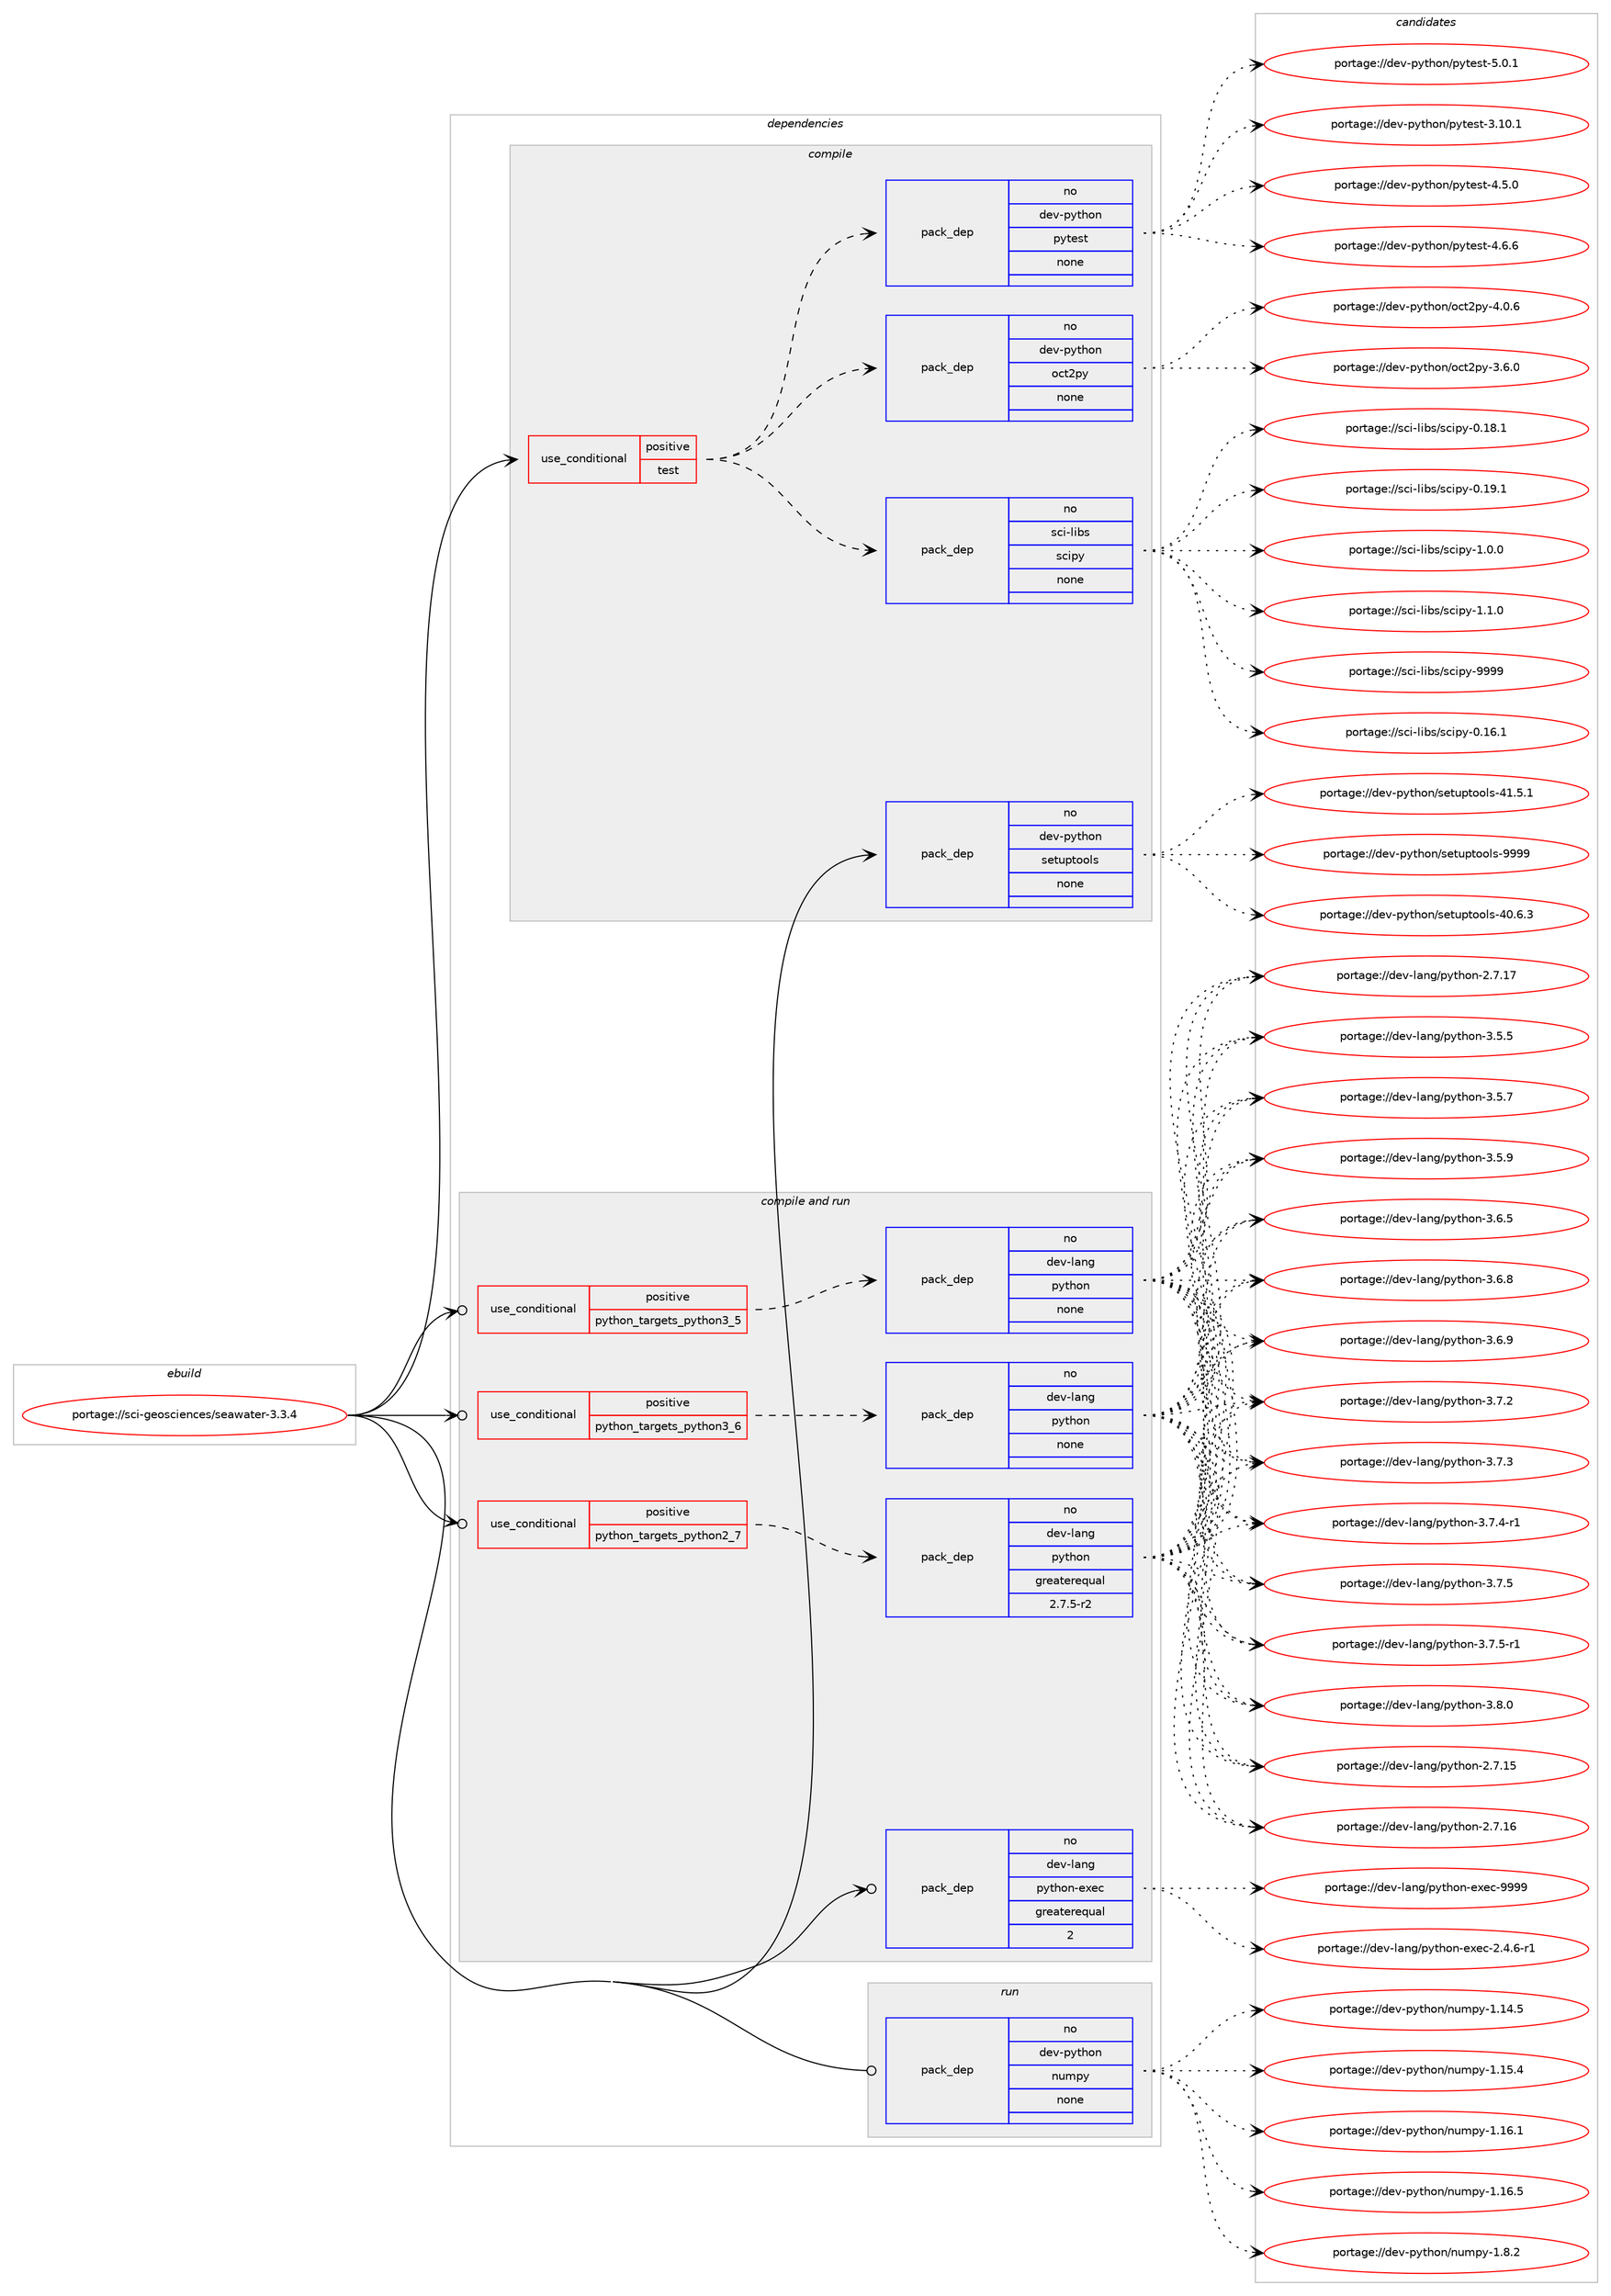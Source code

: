 digraph prolog {

# *************
# Graph options
# *************

newrank=true;
concentrate=true;
compound=true;
graph [rankdir=LR,fontname=Helvetica,fontsize=10,ranksep=1.5];#, ranksep=2.5, nodesep=0.2];
edge  [arrowhead=vee];
node  [fontname=Helvetica,fontsize=10];

# **********
# The ebuild
# **********

subgraph cluster_leftcol {
color=gray;
rank=same;
label=<<i>ebuild</i>>;
id [label="portage://sci-geosciences/seawater-3.3.4", color=red, width=4, href="../sci-geosciences/seawater-3.3.4.svg"];
}

# ****************
# The dependencies
# ****************

subgraph cluster_midcol {
color=gray;
label=<<i>dependencies</i>>;
subgraph cluster_compile {
fillcolor="#eeeeee";
style=filled;
label=<<i>compile</i>>;
subgraph cond96020 {
dependency388269 [label=<<TABLE BORDER="0" CELLBORDER="1" CELLSPACING="0" CELLPADDING="4"><TR><TD ROWSPAN="3" CELLPADDING="10">use_conditional</TD></TR><TR><TD>positive</TD></TR><TR><TD>test</TD></TR></TABLE>>, shape=none, color=red];
subgraph pack285668 {
dependency388270 [label=<<TABLE BORDER="0" CELLBORDER="1" CELLSPACING="0" CELLPADDING="4" WIDTH="220"><TR><TD ROWSPAN="6" CELLPADDING="30">pack_dep</TD></TR><TR><TD WIDTH="110">no</TD></TR><TR><TD>dev-python</TD></TR><TR><TD>oct2py</TD></TR><TR><TD>none</TD></TR><TR><TD></TD></TR></TABLE>>, shape=none, color=blue];
}
dependency388269:e -> dependency388270:w [weight=20,style="dashed",arrowhead="vee"];
subgraph pack285669 {
dependency388271 [label=<<TABLE BORDER="0" CELLBORDER="1" CELLSPACING="0" CELLPADDING="4" WIDTH="220"><TR><TD ROWSPAN="6" CELLPADDING="30">pack_dep</TD></TR><TR><TD WIDTH="110">no</TD></TR><TR><TD>dev-python</TD></TR><TR><TD>pytest</TD></TR><TR><TD>none</TD></TR><TR><TD></TD></TR></TABLE>>, shape=none, color=blue];
}
dependency388269:e -> dependency388271:w [weight=20,style="dashed",arrowhead="vee"];
subgraph pack285670 {
dependency388272 [label=<<TABLE BORDER="0" CELLBORDER="1" CELLSPACING="0" CELLPADDING="4" WIDTH="220"><TR><TD ROWSPAN="6" CELLPADDING="30">pack_dep</TD></TR><TR><TD WIDTH="110">no</TD></TR><TR><TD>sci-libs</TD></TR><TR><TD>scipy</TD></TR><TR><TD>none</TD></TR><TR><TD></TD></TR></TABLE>>, shape=none, color=blue];
}
dependency388269:e -> dependency388272:w [weight=20,style="dashed",arrowhead="vee"];
}
id:e -> dependency388269:w [weight=20,style="solid",arrowhead="vee"];
subgraph pack285671 {
dependency388273 [label=<<TABLE BORDER="0" CELLBORDER="1" CELLSPACING="0" CELLPADDING="4" WIDTH="220"><TR><TD ROWSPAN="6" CELLPADDING="30">pack_dep</TD></TR><TR><TD WIDTH="110">no</TD></TR><TR><TD>dev-python</TD></TR><TR><TD>setuptools</TD></TR><TR><TD>none</TD></TR><TR><TD></TD></TR></TABLE>>, shape=none, color=blue];
}
id:e -> dependency388273:w [weight=20,style="solid",arrowhead="vee"];
}
subgraph cluster_compileandrun {
fillcolor="#eeeeee";
style=filled;
label=<<i>compile and run</i>>;
subgraph cond96021 {
dependency388274 [label=<<TABLE BORDER="0" CELLBORDER="1" CELLSPACING="0" CELLPADDING="4"><TR><TD ROWSPAN="3" CELLPADDING="10">use_conditional</TD></TR><TR><TD>positive</TD></TR><TR><TD>python_targets_python2_7</TD></TR></TABLE>>, shape=none, color=red];
subgraph pack285672 {
dependency388275 [label=<<TABLE BORDER="0" CELLBORDER="1" CELLSPACING="0" CELLPADDING="4" WIDTH="220"><TR><TD ROWSPAN="6" CELLPADDING="30">pack_dep</TD></TR><TR><TD WIDTH="110">no</TD></TR><TR><TD>dev-lang</TD></TR><TR><TD>python</TD></TR><TR><TD>greaterequal</TD></TR><TR><TD>2.7.5-r2</TD></TR></TABLE>>, shape=none, color=blue];
}
dependency388274:e -> dependency388275:w [weight=20,style="dashed",arrowhead="vee"];
}
id:e -> dependency388274:w [weight=20,style="solid",arrowhead="odotvee"];
subgraph cond96022 {
dependency388276 [label=<<TABLE BORDER="0" CELLBORDER="1" CELLSPACING="0" CELLPADDING="4"><TR><TD ROWSPAN="3" CELLPADDING="10">use_conditional</TD></TR><TR><TD>positive</TD></TR><TR><TD>python_targets_python3_5</TD></TR></TABLE>>, shape=none, color=red];
subgraph pack285673 {
dependency388277 [label=<<TABLE BORDER="0" CELLBORDER="1" CELLSPACING="0" CELLPADDING="4" WIDTH="220"><TR><TD ROWSPAN="6" CELLPADDING="30">pack_dep</TD></TR><TR><TD WIDTH="110">no</TD></TR><TR><TD>dev-lang</TD></TR><TR><TD>python</TD></TR><TR><TD>none</TD></TR><TR><TD></TD></TR></TABLE>>, shape=none, color=blue];
}
dependency388276:e -> dependency388277:w [weight=20,style="dashed",arrowhead="vee"];
}
id:e -> dependency388276:w [weight=20,style="solid",arrowhead="odotvee"];
subgraph cond96023 {
dependency388278 [label=<<TABLE BORDER="0" CELLBORDER="1" CELLSPACING="0" CELLPADDING="4"><TR><TD ROWSPAN="3" CELLPADDING="10">use_conditional</TD></TR><TR><TD>positive</TD></TR><TR><TD>python_targets_python3_6</TD></TR></TABLE>>, shape=none, color=red];
subgraph pack285674 {
dependency388279 [label=<<TABLE BORDER="0" CELLBORDER="1" CELLSPACING="0" CELLPADDING="4" WIDTH="220"><TR><TD ROWSPAN="6" CELLPADDING="30">pack_dep</TD></TR><TR><TD WIDTH="110">no</TD></TR><TR><TD>dev-lang</TD></TR><TR><TD>python</TD></TR><TR><TD>none</TD></TR><TR><TD></TD></TR></TABLE>>, shape=none, color=blue];
}
dependency388278:e -> dependency388279:w [weight=20,style="dashed",arrowhead="vee"];
}
id:e -> dependency388278:w [weight=20,style="solid",arrowhead="odotvee"];
subgraph pack285675 {
dependency388280 [label=<<TABLE BORDER="0" CELLBORDER="1" CELLSPACING="0" CELLPADDING="4" WIDTH="220"><TR><TD ROWSPAN="6" CELLPADDING="30">pack_dep</TD></TR><TR><TD WIDTH="110">no</TD></TR><TR><TD>dev-lang</TD></TR><TR><TD>python-exec</TD></TR><TR><TD>greaterequal</TD></TR><TR><TD>2</TD></TR></TABLE>>, shape=none, color=blue];
}
id:e -> dependency388280:w [weight=20,style="solid",arrowhead="odotvee"];
}
subgraph cluster_run {
fillcolor="#eeeeee";
style=filled;
label=<<i>run</i>>;
subgraph pack285676 {
dependency388281 [label=<<TABLE BORDER="0" CELLBORDER="1" CELLSPACING="0" CELLPADDING="4" WIDTH="220"><TR><TD ROWSPAN="6" CELLPADDING="30">pack_dep</TD></TR><TR><TD WIDTH="110">no</TD></TR><TR><TD>dev-python</TD></TR><TR><TD>numpy</TD></TR><TR><TD>none</TD></TR><TR><TD></TD></TR></TABLE>>, shape=none, color=blue];
}
id:e -> dependency388281:w [weight=20,style="solid",arrowhead="odot"];
}
}

# **************
# The candidates
# **************

subgraph cluster_choices {
rank=same;
color=gray;
label=<<i>candidates</i>>;

subgraph choice285668 {
color=black;
nodesep=1;
choiceportage10010111845112121116104111110471119911650112121455146544648 [label="portage://dev-python/oct2py-3.6.0", color=red, width=4,href="../dev-python/oct2py-3.6.0.svg"];
choiceportage10010111845112121116104111110471119911650112121455246484654 [label="portage://dev-python/oct2py-4.0.6", color=red, width=4,href="../dev-python/oct2py-4.0.6.svg"];
dependency388270:e -> choiceportage10010111845112121116104111110471119911650112121455146544648:w [style=dotted,weight="100"];
dependency388270:e -> choiceportage10010111845112121116104111110471119911650112121455246484654:w [style=dotted,weight="100"];
}
subgraph choice285669 {
color=black;
nodesep=1;
choiceportage100101118451121211161041111104711212111610111511645514649484649 [label="portage://dev-python/pytest-3.10.1", color=red, width=4,href="../dev-python/pytest-3.10.1.svg"];
choiceportage1001011184511212111610411111047112121116101115116455246534648 [label="portage://dev-python/pytest-4.5.0", color=red, width=4,href="../dev-python/pytest-4.5.0.svg"];
choiceportage1001011184511212111610411111047112121116101115116455246544654 [label="portage://dev-python/pytest-4.6.6", color=red, width=4,href="../dev-python/pytest-4.6.6.svg"];
choiceportage1001011184511212111610411111047112121116101115116455346484649 [label="portage://dev-python/pytest-5.0.1", color=red, width=4,href="../dev-python/pytest-5.0.1.svg"];
dependency388271:e -> choiceportage100101118451121211161041111104711212111610111511645514649484649:w [style=dotted,weight="100"];
dependency388271:e -> choiceportage1001011184511212111610411111047112121116101115116455246534648:w [style=dotted,weight="100"];
dependency388271:e -> choiceportage1001011184511212111610411111047112121116101115116455246544654:w [style=dotted,weight="100"];
dependency388271:e -> choiceportage1001011184511212111610411111047112121116101115116455346484649:w [style=dotted,weight="100"];
}
subgraph choice285670 {
color=black;
nodesep=1;
choiceportage115991054510810598115471159910511212145484649544649 [label="portage://sci-libs/scipy-0.16.1", color=red, width=4,href="../sci-libs/scipy-0.16.1.svg"];
choiceportage115991054510810598115471159910511212145484649564649 [label="portage://sci-libs/scipy-0.18.1", color=red, width=4,href="../sci-libs/scipy-0.18.1.svg"];
choiceportage115991054510810598115471159910511212145484649574649 [label="portage://sci-libs/scipy-0.19.1", color=red, width=4,href="../sci-libs/scipy-0.19.1.svg"];
choiceportage1159910545108105981154711599105112121454946484648 [label="portage://sci-libs/scipy-1.0.0", color=red, width=4,href="../sci-libs/scipy-1.0.0.svg"];
choiceportage1159910545108105981154711599105112121454946494648 [label="portage://sci-libs/scipy-1.1.0", color=red, width=4,href="../sci-libs/scipy-1.1.0.svg"];
choiceportage11599105451081059811547115991051121214557575757 [label="portage://sci-libs/scipy-9999", color=red, width=4,href="../sci-libs/scipy-9999.svg"];
dependency388272:e -> choiceportage115991054510810598115471159910511212145484649544649:w [style=dotted,weight="100"];
dependency388272:e -> choiceportage115991054510810598115471159910511212145484649564649:w [style=dotted,weight="100"];
dependency388272:e -> choiceportage115991054510810598115471159910511212145484649574649:w [style=dotted,weight="100"];
dependency388272:e -> choiceportage1159910545108105981154711599105112121454946484648:w [style=dotted,weight="100"];
dependency388272:e -> choiceportage1159910545108105981154711599105112121454946494648:w [style=dotted,weight="100"];
dependency388272:e -> choiceportage11599105451081059811547115991051121214557575757:w [style=dotted,weight="100"];
}
subgraph choice285671 {
color=black;
nodesep=1;
choiceportage100101118451121211161041111104711510111611711211611111110811545524846544651 [label="portage://dev-python/setuptools-40.6.3", color=red, width=4,href="../dev-python/setuptools-40.6.3.svg"];
choiceportage100101118451121211161041111104711510111611711211611111110811545524946534649 [label="portage://dev-python/setuptools-41.5.1", color=red, width=4,href="../dev-python/setuptools-41.5.1.svg"];
choiceportage10010111845112121116104111110471151011161171121161111111081154557575757 [label="portage://dev-python/setuptools-9999", color=red, width=4,href="../dev-python/setuptools-9999.svg"];
dependency388273:e -> choiceportage100101118451121211161041111104711510111611711211611111110811545524846544651:w [style=dotted,weight="100"];
dependency388273:e -> choiceportage100101118451121211161041111104711510111611711211611111110811545524946534649:w [style=dotted,weight="100"];
dependency388273:e -> choiceportage10010111845112121116104111110471151011161171121161111111081154557575757:w [style=dotted,weight="100"];
}
subgraph choice285672 {
color=black;
nodesep=1;
choiceportage10010111845108971101034711212111610411111045504655464953 [label="portage://dev-lang/python-2.7.15", color=red, width=4,href="../dev-lang/python-2.7.15.svg"];
choiceportage10010111845108971101034711212111610411111045504655464954 [label="portage://dev-lang/python-2.7.16", color=red, width=4,href="../dev-lang/python-2.7.16.svg"];
choiceportage10010111845108971101034711212111610411111045504655464955 [label="portage://dev-lang/python-2.7.17", color=red, width=4,href="../dev-lang/python-2.7.17.svg"];
choiceportage100101118451089711010347112121116104111110455146534653 [label="portage://dev-lang/python-3.5.5", color=red, width=4,href="../dev-lang/python-3.5.5.svg"];
choiceportage100101118451089711010347112121116104111110455146534655 [label="portage://dev-lang/python-3.5.7", color=red, width=4,href="../dev-lang/python-3.5.7.svg"];
choiceportage100101118451089711010347112121116104111110455146534657 [label="portage://dev-lang/python-3.5.9", color=red, width=4,href="../dev-lang/python-3.5.9.svg"];
choiceportage100101118451089711010347112121116104111110455146544653 [label="portage://dev-lang/python-3.6.5", color=red, width=4,href="../dev-lang/python-3.6.5.svg"];
choiceportage100101118451089711010347112121116104111110455146544656 [label="portage://dev-lang/python-3.6.8", color=red, width=4,href="../dev-lang/python-3.6.8.svg"];
choiceportage100101118451089711010347112121116104111110455146544657 [label="portage://dev-lang/python-3.6.9", color=red, width=4,href="../dev-lang/python-3.6.9.svg"];
choiceportage100101118451089711010347112121116104111110455146554650 [label="portage://dev-lang/python-3.7.2", color=red, width=4,href="../dev-lang/python-3.7.2.svg"];
choiceportage100101118451089711010347112121116104111110455146554651 [label="portage://dev-lang/python-3.7.3", color=red, width=4,href="../dev-lang/python-3.7.3.svg"];
choiceportage1001011184510897110103471121211161041111104551465546524511449 [label="portage://dev-lang/python-3.7.4-r1", color=red, width=4,href="../dev-lang/python-3.7.4-r1.svg"];
choiceportage100101118451089711010347112121116104111110455146554653 [label="portage://dev-lang/python-3.7.5", color=red, width=4,href="../dev-lang/python-3.7.5.svg"];
choiceportage1001011184510897110103471121211161041111104551465546534511449 [label="portage://dev-lang/python-3.7.5-r1", color=red, width=4,href="../dev-lang/python-3.7.5-r1.svg"];
choiceportage100101118451089711010347112121116104111110455146564648 [label="portage://dev-lang/python-3.8.0", color=red, width=4,href="../dev-lang/python-3.8.0.svg"];
dependency388275:e -> choiceportage10010111845108971101034711212111610411111045504655464953:w [style=dotted,weight="100"];
dependency388275:e -> choiceportage10010111845108971101034711212111610411111045504655464954:w [style=dotted,weight="100"];
dependency388275:e -> choiceportage10010111845108971101034711212111610411111045504655464955:w [style=dotted,weight="100"];
dependency388275:e -> choiceportage100101118451089711010347112121116104111110455146534653:w [style=dotted,weight="100"];
dependency388275:e -> choiceportage100101118451089711010347112121116104111110455146534655:w [style=dotted,weight="100"];
dependency388275:e -> choiceportage100101118451089711010347112121116104111110455146534657:w [style=dotted,weight="100"];
dependency388275:e -> choiceportage100101118451089711010347112121116104111110455146544653:w [style=dotted,weight="100"];
dependency388275:e -> choiceportage100101118451089711010347112121116104111110455146544656:w [style=dotted,weight="100"];
dependency388275:e -> choiceportage100101118451089711010347112121116104111110455146544657:w [style=dotted,weight="100"];
dependency388275:e -> choiceportage100101118451089711010347112121116104111110455146554650:w [style=dotted,weight="100"];
dependency388275:e -> choiceportage100101118451089711010347112121116104111110455146554651:w [style=dotted,weight="100"];
dependency388275:e -> choiceportage1001011184510897110103471121211161041111104551465546524511449:w [style=dotted,weight="100"];
dependency388275:e -> choiceportage100101118451089711010347112121116104111110455146554653:w [style=dotted,weight="100"];
dependency388275:e -> choiceportage1001011184510897110103471121211161041111104551465546534511449:w [style=dotted,weight="100"];
dependency388275:e -> choiceportage100101118451089711010347112121116104111110455146564648:w [style=dotted,weight="100"];
}
subgraph choice285673 {
color=black;
nodesep=1;
choiceportage10010111845108971101034711212111610411111045504655464953 [label="portage://dev-lang/python-2.7.15", color=red, width=4,href="../dev-lang/python-2.7.15.svg"];
choiceportage10010111845108971101034711212111610411111045504655464954 [label="portage://dev-lang/python-2.7.16", color=red, width=4,href="../dev-lang/python-2.7.16.svg"];
choiceportage10010111845108971101034711212111610411111045504655464955 [label="portage://dev-lang/python-2.7.17", color=red, width=4,href="../dev-lang/python-2.7.17.svg"];
choiceportage100101118451089711010347112121116104111110455146534653 [label="portage://dev-lang/python-3.5.5", color=red, width=4,href="../dev-lang/python-3.5.5.svg"];
choiceportage100101118451089711010347112121116104111110455146534655 [label="portage://dev-lang/python-3.5.7", color=red, width=4,href="../dev-lang/python-3.5.7.svg"];
choiceportage100101118451089711010347112121116104111110455146534657 [label="portage://dev-lang/python-3.5.9", color=red, width=4,href="../dev-lang/python-3.5.9.svg"];
choiceportage100101118451089711010347112121116104111110455146544653 [label="portage://dev-lang/python-3.6.5", color=red, width=4,href="../dev-lang/python-3.6.5.svg"];
choiceportage100101118451089711010347112121116104111110455146544656 [label="portage://dev-lang/python-3.6.8", color=red, width=4,href="../dev-lang/python-3.6.8.svg"];
choiceportage100101118451089711010347112121116104111110455146544657 [label="portage://dev-lang/python-3.6.9", color=red, width=4,href="../dev-lang/python-3.6.9.svg"];
choiceportage100101118451089711010347112121116104111110455146554650 [label="portage://dev-lang/python-3.7.2", color=red, width=4,href="../dev-lang/python-3.7.2.svg"];
choiceportage100101118451089711010347112121116104111110455146554651 [label="portage://dev-lang/python-3.7.3", color=red, width=4,href="../dev-lang/python-3.7.3.svg"];
choiceportage1001011184510897110103471121211161041111104551465546524511449 [label="portage://dev-lang/python-3.7.4-r1", color=red, width=4,href="../dev-lang/python-3.7.4-r1.svg"];
choiceportage100101118451089711010347112121116104111110455146554653 [label="portage://dev-lang/python-3.7.5", color=red, width=4,href="../dev-lang/python-3.7.5.svg"];
choiceportage1001011184510897110103471121211161041111104551465546534511449 [label="portage://dev-lang/python-3.7.5-r1", color=red, width=4,href="../dev-lang/python-3.7.5-r1.svg"];
choiceportage100101118451089711010347112121116104111110455146564648 [label="portage://dev-lang/python-3.8.0", color=red, width=4,href="../dev-lang/python-3.8.0.svg"];
dependency388277:e -> choiceportage10010111845108971101034711212111610411111045504655464953:w [style=dotted,weight="100"];
dependency388277:e -> choiceportage10010111845108971101034711212111610411111045504655464954:w [style=dotted,weight="100"];
dependency388277:e -> choiceportage10010111845108971101034711212111610411111045504655464955:w [style=dotted,weight="100"];
dependency388277:e -> choiceportage100101118451089711010347112121116104111110455146534653:w [style=dotted,weight="100"];
dependency388277:e -> choiceportage100101118451089711010347112121116104111110455146534655:w [style=dotted,weight="100"];
dependency388277:e -> choiceportage100101118451089711010347112121116104111110455146534657:w [style=dotted,weight="100"];
dependency388277:e -> choiceportage100101118451089711010347112121116104111110455146544653:w [style=dotted,weight="100"];
dependency388277:e -> choiceportage100101118451089711010347112121116104111110455146544656:w [style=dotted,weight="100"];
dependency388277:e -> choiceportage100101118451089711010347112121116104111110455146544657:w [style=dotted,weight="100"];
dependency388277:e -> choiceportage100101118451089711010347112121116104111110455146554650:w [style=dotted,weight="100"];
dependency388277:e -> choiceportage100101118451089711010347112121116104111110455146554651:w [style=dotted,weight="100"];
dependency388277:e -> choiceportage1001011184510897110103471121211161041111104551465546524511449:w [style=dotted,weight="100"];
dependency388277:e -> choiceportage100101118451089711010347112121116104111110455146554653:w [style=dotted,weight="100"];
dependency388277:e -> choiceportage1001011184510897110103471121211161041111104551465546534511449:w [style=dotted,weight="100"];
dependency388277:e -> choiceportage100101118451089711010347112121116104111110455146564648:w [style=dotted,weight="100"];
}
subgraph choice285674 {
color=black;
nodesep=1;
choiceportage10010111845108971101034711212111610411111045504655464953 [label="portage://dev-lang/python-2.7.15", color=red, width=4,href="../dev-lang/python-2.7.15.svg"];
choiceportage10010111845108971101034711212111610411111045504655464954 [label="portage://dev-lang/python-2.7.16", color=red, width=4,href="../dev-lang/python-2.7.16.svg"];
choiceportage10010111845108971101034711212111610411111045504655464955 [label="portage://dev-lang/python-2.7.17", color=red, width=4,href="../dev-lang/python-2.7.17.svg"];
choiceportage100101118451089711010347112121116104111110455146534653 [label="portage://dev-lang/python-3.5.5", color=red, width=4,href="../dev-lang/python-3.5.5.svg"];
choiceportage100101118451089711010347112121116104111110455146534655 [label="portage://dev-lang/python-3.5.7", color=red, width=4,href="../dev-lang/python-3.5.7.svg"];
choiceportage100101118451089711010347112121116104111110455146534657 [label="portage://dev-lang/python-3.5.9", color=red, width=4,href="../dev-lang/python-3.5.9.svg"];
choiceportage100101118451089711010347112121116104111110455146544653 [label="portage://dev-lang/python-3.6.5", color=red, width=4,href="../dev-lang/python-3.6.5.svg"];
choiceportage100101118451089711010347112121116104111110455146544656 [label="portage://dev-lang/python-3.6.8", color=red, width=4,href="../dev-lang/python-3.6.8.svg"];
choiceportage100101118451089711010347112121116104111110455146544657 [label="portage://dev-lang/python-3.6.9", color=red, width=4,href="../dev-lang/python-3.6.9.svg"];
choiceportage100101118451089711010347112121116104111110455146554650 [label="portage://dev-lang/python-3.7.2", color=red, width=4,href="../dev-lang/python-3.7.2.svg"];
choiceportage100101118451089711010347112121116104111110455146554651 [label="portage://dev-lang/python-3.7.3", color=red, width=4,href="../dev-lang/python-3.7.3.svg"];
choiceportage1001011184510897110103471121211161041111104551465546524511449 [label="portage://dev-lang/python-3.7.4-r1", color=red, width=4,href="../dev-lang/python-3.7.4-r1.svg"];
choiceportage100101118451089711010347112121116104111110455146554653 [label="portage://dev-lang/python-3.7.5", color=red, width=4,href="../dev-lang/python-3.7.5.svg"];
choiceportage1001011184510897110103471121211161041111104551465546534511449 [label="portage://dev-lang/python-3.7.5-r1", color=red, width=4,href="../dev-lang/python-3.7.5-r1.svg"];
choiceportage100101118451089711010347112121116104111110455146564648 [label="portage://dev-lang/python-3.8.0", color=red, width=4,href="../dev-lang/python-3.8.0.svg"];
dependency388279:e -> choiceportage10010111845108971101034711212111610411111045504655464953:w [style=dotted,weight="100"];
dependency388279:e -> choiceportage10010111845108971101034711212111610411111045504655464954:w [style=dotted,weight="100"];
dependency388279:e -> choiceportage10010111845108971101034711212111610411111045504655464955:w [style=dotted,weight="100"];
dependency388279:e -> choiceportage100101118451089711010347112121116104111110455146534653:w [style=dotted,weight="100"];
dependency388279:e -> choiceportage100101118451089711010347112121116104111110455146534655:w [style=dotted,weight="100"];
dependency388279:e -> choiceportage100101118451089711010347112121116104111110455146534657:w [style=dotted,weight="100"];
dependency388279:e -> choiceportage100101118451089711010347112121116104111110455146544653:w [style=dotted,weight="100"];
dependency388279:e -> choiceportage100101118451089711010347112121116104111110455146544656:w [style=dotted,weight="100"];
dependency388279:e -> choiceportage100101118451089711010347112121116104111110455146544657:w [style=dotted,weight="100"];
dependency388279:e -> choiceportage100101118451089711010347112121116104111110455146554650:w [style=dotted,weight="100"];
dependency388279:e -> choiceportage100101118451089711010347112121116104111110455146554651:w [style=dotted,weight="100"];
dependency388279:e -> choiceportage1001011184510897110103471121211161041111104551465546524511449:w [style=dotted,weight="100"];
dependency388279:e -> choiceportage100101118451089711010347112121116104111110455146554653:w [style=dotted,weight="100"];
dependency388279:e -> choiceportage1001011184510897110103471121211161041111104551465546534511449:w [style=dotted,weight="100"];
dependency388279:e -> choiceportage100101118451089711010347112121116104111110455146564648:w [style=dotted,weight="100"];
}
subgraph choice285675 {
color=black;
nodesep=1;
choiceportage10010111845108971101034711212111610411111045101120101994550465246544511449 [label="portage://dev-lang/python-exec-2.4.6-r1", color=red, width=4,href="../dev-lang/python-exec-2.4.6-r1.svg"];
choiceportage10010111845108971101034711212111610411111045101120101994557575757 [label="portage://dev-lang/python-exec-9999", color=red, width=4,href="../dev-lang/python-exec-9999.svg"];
dependency388280:e -> choiceportage10010111845108971101034711212111610411111045101120101994550465246544511449:w [style=dotted,weight="100"];
dependency388280:e -> choiceportage10010111845108971101034711212111610411111045101120101994557575757:w [style=dotted,weight="100"];
}
subgraph choice285676 {
color=black;
nodesep=1;
choiceportage100101118451121211161041111104711011710911212145494649524653 [label="portage://dev-python/numpy-1.14.5", color=red, width=4,href="../dev-python/numpy-1.14.5.svg"];
choiceportage100101118451121211161041111104711011710911212145494649534652 [label="portage://dev-python/numpy-1.15.4", color=red, width=4,href="../dev-python/numpy-1.15.4.svg"];
choiceportage100101118451121211161041111104711011710911212145494649544649 [label="portage://dev-python/numpy-1.16.1", color=red, width=4,href="../dev-python/numpy-1.16.1.svg"];
choiceportage100101118451121211161041111104711011710911212145494649544653 [label="portage://dev-python/numpy-1.16.5", color=red, width=4,href="../dev-python/numpy-1.16.5.svg"];
choiceportage1001011184511212111610411111047110117109112121454946564650 [label="portage://dev-python/numpy-1.8.2", color=red, width=4,href="../dev-python/numpy-1.8.2.svg"];
dependency388281:e -> choiceportage100101118451121211161041111104711011710911212145494649524653:w [style=dotted,weight="100"];
dependency388281:e -> choiceportage100101118451121211161041111104711011710911212145494649534652:w [style=dotted,weight="100"];
dependency388281:e -> choiceportage100101118451121211161041111104711011710911212145494649544649:w [style=dotted,weight="100"];
dependency388281:e -> choiceportage100101118451121211161041111104711011710911212145494649544653:w [style=dotted,weight="100"];
dependency388281:e -> choiceportage1001011184511212111610411111047110117109112121454946564650:w [style=dotted,weight="100"];
}
}

}
